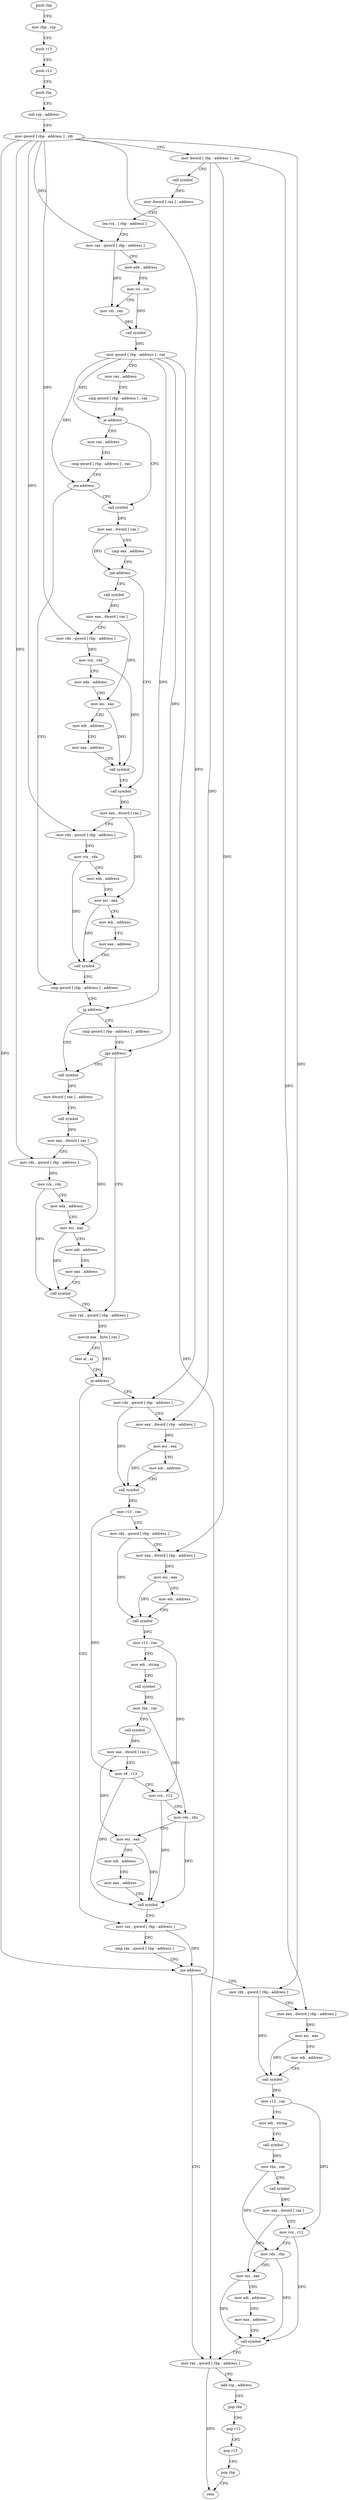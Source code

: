digraph "func" {
"4286668" [label = "push rbp" ]
"4286669" [label = "mov rbp , rsp" ]
"4286672" [label = "push r13" ]
"4286674" [label = "push r12" ]
"4286676" [label = "push rbx" ]
"4286677" [label = "sub rsp , address" ]
"4286681" [label = "mov qword [ rbp - address ] , rdi" ]
"4286685" [label = "mov dword [ rbp - address ] , esi" ]
"4286688" [label = "call symbol" ]
"4286693" [label = "mov dword [ rax ] , address" ]
"4286699" [label = "lea rcx , [ rbp - address ]" ]
"4286703" [label = "mov rax , qword [ rbp - address ]" ]
"4286707" [label = "mov edx , address" ]
"4286712" [label = "mov rsi , rcx" ]
"4286715" [label = "mov rdi , rax" ]
"4286718" [label = "call symbol" ]
"4286723" [label = "mov qword [ rbp - address ] , rax" ]
"4286727" [label = "mov rax , address" ]
"4286737" [label = "cmp qword [ rbp - address ] , rax" ]
"4286741" [label = "je address" ]
"4286759" [label = "call symbol" ]
"4286743" [label = "mov rax , address" ]
"4286764" [label = "mov eax , dword [ rax ]" ]
"4286766" [label = "cmp eax , address" ]
"4286769" [label = "jne address" ]
"4286807" [label = "call symbol" ]
"4286771" [label = "call symbol" ]
"4286753" [label = "cmp qword [ rbp - address ] , rax" ]
"4286757" [label = "jne address" ]
"4286843" [label = "cmp qword [ rbp - address ] , address" ]
"4286812" [label = "mov eax , dword [ rax ]" ]
"4286814" [label = "mov rdx , qword [ rbp - address ]" ]
"4286818" [label = "mov rcx , rdx" ]
"4286821" [label = "mov edx , address" ]
"4286826" [label = "mov esi , eax" ]
"4286828" [label = "mov edi , address" ]
"4286833" [label = "mov eax , address" ]
"4286838" [label = "call symbol" ]
"4286776" [label = "mov eax , dword [ rax ]" ]
"4286778" [label = "mov rdx , qword [ rbp - address ]" ]
"4286782" [label = "mov rcx , rdx" ]
"4286785" [label = "mov edx , address" ]
"4286790" [label = "mov esi , eax" ]
"4286792" [label = "mov edi , address" ]
"4286797" [label = "mov eax , address" ]
"4286802" [label = "call symbol" ]
"4286851" [label = "jg address" ]
"4286863" [label = "call symbol" ]
"4286853" [label = "cmp qword [ rbp - address ] , address" ]
"4286868" [label = "mov dword [ rax ] , address" ]
"4286874" [label = "call symbol" ]
"4286879" [label = "mov eax , dword [ rax ]" ]
"4286881" [label = "mov rdx , qword [ rbp - address ]" ]
"4286885" [label = "mov rcx , rdx" ]
"4286888" [label = "mov edx , address" ]
"4286893" [label = "mov esi , eax" ]
"4286895" [label = "mov edi , address" ]
"4286900" [label = "mov eax , address" ]
"4286905" [label = "call symbol" ]
"4286910" [label = "mov rax , qword [ rbp - address ]" ]
"4286861" [label = "jge address" ]
"4287011" [label = "mov rax , qword [ rbp - address ]" ]
"4287015" [label = "cmp rax , qword [ rbp - address ]" ]
"4287019" [label = "jne address" ]
"4287086" [label = "mov rax , qword [ rbp - address ]" ]
"4287021" [label = "mov rdx , qword [ rbp - address ]" ]
"4286921" [label = "mov rdx , qword [ rbp - address ]" ]
"4286925" [label = "mov eax , dword [ rbp - address ]" ]
"4286928" [label = "mov esi , eax" ]
"4286930" [label = "mov edi , address" ]
"4286935" [label = "call symbol" ]
"4286940" [label = "mov r13 , rax" ]
"4286943" [label = "mov rdx , qword [ rbp - address ]" ]
"4286947" [label = "mov eax , dword [ rbp - address ]" ]
"4286950" [label = "mov esi , eax" ]
"4286952" [label = "mov edi , address" ]
"4286957" [label = "call symbol" ]
"4286962" [label = "mov r12 , rax" ]
"4286965" [label = "mov edi , string" ]
"4286970" [label = "call symbol" ]
"4286975" [label = "mov rbx , rax" ]
"4286978" [label = "call symbol" ]
"4286983" [label = "mov eax , dword [ rax ]" ]
"4286985" [label = "mov r8 , r13" ]
"4286988" [label = "mov rcx , r12" ]
"4286991" [label = "mov rdx , rbx" ]
"4286994" [label = "mov esi , eax" ]
"4286996" [label = "mov edi , address" ]
"4287001" [label = "mov eax , address" ]
"4287006" [label = "call symbol" ]
"4286914" [label = "movzx eax , byte [ rax ]" ]
"4286917" [label = "test al , al" ]
"4286919" [label = "je address" ]
"4287090" [label = "add rsp , address" ]
"4287094" [label = "pop rbx" ]
"4287095" [label = "pop r12" ]
"4287097" [label = "pop r13" ]
"4287099" [label = "pop rbp" ]
"4287100" [label = "retn" ]
"4287025" [label = "mov eax , dword [ rbp - address ]" ]
"4287028" [label = "mov esi , eax" ]
"4287030" [label = "mov edi , address" ]
"4287035" [label = "call symbol" ]
"4287040" [label = "mov r12 , rax" ]
"4287043" [label = "mov edi , string" ]
"4287048" [label = "call symbol" ]
"4287053" [label = "mov rbx , rax" ]
"4287056" [label = "call symbol" ]
"4287061" [label = "mov eax , dword [ rax ]" ]
"4287063" [label = "mov rcx , r12" ]
"4287066" [label = "mov rdx , rbx" ]
"4287069" [label = "mov esi , eax" ]
"4287071" [label = "mov edi , address" ]
"4287076" [label = "mov eax , address" ]
"4287081" [label = "call symbol" ]
"4286668" -> "4286669" [ label = "CFG" ]
"4286669" -> "4286672" [ label = "CFG" ]
"4286672" -> "4286674" [ label = "CFG" ]
"4286674" -> "4286676" [ label = "CFG" ]
"4286676" -> "4286677" [ label = "CFG" ]
"4286677" -> "4286681" [ label = "CFG" ]
"4286681" -> "4286685" [ label = "CFG" ]
"4286681" -> "4286703" [ label = "DFG" ]
"4286681" -> "4286814" [ label = "DFG" ]
"4286681" -> "4286778" [ label = "DFG" ]
"4286681" -> "4286881" [ label = "DFG" ]
"4286681" -> "4287019" [ label = "DFG" ]
"4286681" -> "4286921" [ label = "DFG" ]
"4286681" -> "4287021" [ label = "DFG" ]
"4286685" -> "4286688" [ label = "CFG" ]
"4286685" -> "4286925" [ label = "DFG" ]
"4286685" -> "4286947" [ label = "DFG" ]
"4286685" -> "4287025" [ label = "DFG" ]
"4286688" -> "4286693" [ label = "DFG" ]
"4286693" -> "4286699" [ label = "CFG" ]
"4286699" -> "4286703" [ label = "CFG" ]
"4286703" -> "4286707" [ label = "CFG" ]
"4286703" -> "4286715" [ label = "DFG" ]
"4286707" -> "4286712" [ label = "CFG" ]
"4286712" -> "4286715" [ label = "CFG" ]
"4286712" -> "4286718" [ label = "DFG" ]
"4286715" -> "4286718" [ label = "DFG" ]
"4286718" -> "4286723" [ label = "DFG" ]
"4286723" -> "4286727" [ label = "CFG" ]
"4286723" -> "4286741" [ label = "DFG" ]
"4286723" -> "4286757" [ label = "DFG" ]
"4286723" -> "4286851" [ label = "DFG" ]
"4286723" -> "4286861" [ label = "DFG" ]
"4286723" -> "4287086" [ label = "DFG" ]
"4286727" -> "4286737" [ label = "CFG" ]
"4286737" -> "4286741" [ label = "CFG" ]
"4286741" -> "4286759" [ label = "CFG" ]
"4286741" -> "4286743" [ label = "CFG" ]
"4286759" -> "4286764" [ label = "DFG" ]
"4286743" -> "4286753" [ label = "CFG" ]
"4286764" -> "4286766" [ label = "CFG" ]
"4286764" -> "4286769" [ label = "DFG" ]
"4286766" -> "4286769" [ label = "CFG" ]
"4286769" -> "4286807" [ label = "CFG" ]
"4286769" -> "4286771" [ label = "CFG" ]
"4286807" -> "4286812" [ label = "DFG" ]
"4286771" -> "4286776" [ label = "DFG" ]
"4286753" -> "4286757" [ label = "CFG" ]
"4286757" -> "4286843" [ label = "CFG" ]
"4286757" -> "4286759" [ label = "CFG" ]
"4286843" -> "4286851" [ label = "CFG" ]
"4286812" -> "4286814" [ label = "CFG" ]
"4286812" -> "4286826" [ label = "DFG" ]
"4286814" -> "4286818" [ label = "DFG" ]
"4286818" -> "4286821" [ label = "CFG" ]
"4286818" -> "4286838" [ label = "DFG" ]
"4286821" -> "4286826" [ label = "CFG" ]
"4286826" -> "4286828" [ label = "CFG" ]
"4286826" -> "4286838" [ label = "DFG" ]
"4286828" -> "4286833" [ label = "CFG" ]
"4286833" -> "4286838" [ label = "CFG" ]
"4286838" -> "4286843" [ label = "CFG" ]
"4286776" -> "4286778" [ label = "CFG" ]
"4286776" -> "4286790" [ label = "DFG" ]
"4286778" -> "4286782" [ label = "DFG" ]
"4286782" -> "4286785" [ label = "CFG" ]
"4286782" -> "4286802" [ label = "DFG" ]
"4286785" -> "4286790" [ label = "CFG" ]
"4286790" -> "4286792" [ label = "CFG" ]
"4286790" -> "4286802" [ label = "DFG" ]
"4286792" -> "4286797" [ label = "CFG" ]
"4286797" -> "4286802" [ label = "CFG" ]
"4286802" -> "4286807" [ label = "CFG" ]
"4286851" -> "4286863" [ label = "CFG" ]
"4286851" -> "4286853" [ label = "CFG" ]
"4286863" -> "4286868" [ label = "DFG" ]
"4286853" -> "4286861" [ label = "CFG" ]
"4286868" -> "4286874" [ label = "CFG" ]
"4286874" -> "4286879" [ label = "DFG" ]
"4286879" -> "4286881" [ label = "CFG" ]
"4286879" -> "4286893" [ label = "DFG" ]
"4286881" -> "4286885" [ label = "DFG" ]
"4286885" -> "4286888" [ label = "CFG" ]
"4286885" -> "4286905" [ label = "DFG" ]
"4286888" -> "4286893" [ label = "CFG" ]
"4286893" -> "4286895" [ label = "CFG" ]
"4286893" -> "4286905" [ label = "DFG" ]
"4286895" -> "4286900" [ label = "CFG" ]
"4286900" -> "4286905" [ label = "CFG" ]
"4286905" -> "4286910" [ label = "CFG" ]
"4286910" -> "4286914" [ label = "DFG" ]
"4286861" -> "4286910" [ label = "CFG" ]
"4286861" -> "4286863" [ label = "CFG" ]
"4287011" -> "4287015" [ label = "CFG" ]
"4287011" -> "4287019" [ label = "DFG" ]
"4287015" -> "4287019" [ label = "CFG" ]
"4287019" -> "4287086" [ label = "CFG" ]
"4287019" -> "4287021" [ label = "CFG" ]
"4287086" -> "4287090" [ label = "CFG" ]
"4287086" -> "4287100" [ label = "DFG" ]
"4287021" -> "4287025" [ label = "CFG" ]
"4287021" -> "4287035" [ label = "DFG" ]
"4286921" -> "4286925" [ label = "CFG" ]
"4286921" -> "4286935" [ label = "DFG" ]
"4286925" -> "4286928" [ label = "DFG" ]
"4286928" -> "4286930" [ label = "CFG" ]
"4286928" -> "4286935" [ label = "DFG" ]
"4286930" -> "4286935" [ label = "CFG" ]
"4286935" -> "4286940" [ label = "DFG" ]
"4286940" -> "4286943" [ label = "CFG" ]
"4286940" -> "4286985" [ label = "DFG" ]
"4286943" -> "4286947" [ label = "CFG" ]
"4286943" -> "4286957" [ label = "DFG" ]
"4286947" -> "4286950" [ label = "DFG" ]
"4286950" -> "4286952" [ label = "CFG" ]
"4286950" -> "4286957" [ label = "DFG" ]
"4286952" -> "4286957" [ label = "CFG" ]
"4286957" -> "4286962" [ label = "DFG" ]
"4286962" -> "4286965" [ label = "CFG" ]
"4286962" -> "4286988" [ label = "DFG" ]
"4286965" -> "4286970" [ label = "CFG" ]
"4286970" -> "4286975" [ label = "DFG" ]
"4286975" -> "4286978" [ label = "CFG" ]
"4286975" -> "4286991" [ label = "DFG" ]
"4286978" -> "4286983" [ label = "DFG" ]
"4286983" -> "4286985" [ label = "CFG" ]
"4286983" -> "4286994" [ label = "DFG" ]
"4286985" -> "4286988" [ label = "CFG" ]
"4286985" -> "4287006" [ label = "DFG" ]
"4286988" -> "4286991" [ label = "CFG" ]
"4286988" -> "4287006" [ label = "DFG" ]
"4286991" -> "4286994" [ label = "CFG" ]
"4286991" -> "4287006" [ label = "DFG" ]
"4286994" -> "4286996" [ label = "CFG" ]
"4286994" -> "4287006" [ label = "DFG" ]
"4286996" -> "4287001" [ label = "CFG" ]
"4287001" -> "4287006" [ label = "CFG" ]
"4287006" -> "4287011" [ label = "CFG" ]
"4286914" -> "4286917" [ label = "CFG" ]
"4286914" -> "4286919" [ label = "DFG" ]
"4286917" -> "4286919" [ label = "CFG" ]
"4286919" -> "4287011" [ label = "CFG" ]
"4286919" -> "4286921" [ label = "CFG" ]
"4287090" -> "4287094" [ label = "CFG" ]
"4287094" -> "4287095" [ label = "CFG" ]
"4287095" -> "4287097" [ label = "CFG" ]
"4287097" -> "4287099" [ label = "CFG" ]
"4287099" -> "4287100" [ label = "CFG" ]
"4287025" -> "4287028" [ label = "DFG" ]
"4287028" -> "4287030" [ label = "CFG" ]
"4287028" -> "4287035" [ label = "DFG" ]
"4287030" -> "4287035" [ label = "CFG" ]
"4287035" -> "4287040" [ label = "DFG" ]
"4287040" -> "4287043" [ label = "CFG" ]
"4287040" -> "4287063" [ label = "DFG" ]
"4287043" -> "4287048" [ label = "CFG" ]
"4287048" -> "4287053" [ label = "DFG" ]
"4287053" -> "4287056" [ label = "CFG" ]
"4287053" -> "4287066" [ label = "DFG" ]
"4287056" -> "4287061" [ label = "DFG" ]
"4287061" -> "4287063" [ label = "CFG" ]
"4287061" -> "4287069" [ label = "DFG" ]
"4287063" -> "4287066" [ label = "CFG" ]
"4287063" -> "4287081" [ label = "DFG" ]
"4287066" -> "4287069" [ label = "CFG" ]
"4287066" -> "4287081" [ label = "DFG" ]
"4287069" -> "4287071" [ label = "CFG" ]
"4287069" -> "4287081" [ label = "DFG" ]
"4287071" -> "4287076" [ label = "CFG" ]
"4287076" -> "4287081" [ label = "CFG" ]
"4287081" -> "4287086" [ label = "CFG" ]
}
